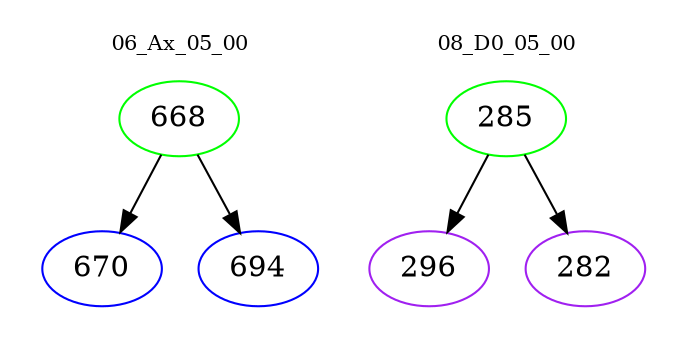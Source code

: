 digraph{
subgraph cluster_0 {
color = white
label = "06_Ax_05_00";
fontsize=10;
T0_668 [label="668", color="green"]
T0_668 -> T0_670 [color="black"]
T0_670 [label="670", color="blue"]
T0_668 -> T0_694 [color="black"]
T0_694 [label="694", color="blue"]
}
subgraph cluster_1 {
color = white
label = "08_D0_05_00";
fontsize=10;
T1_285 [label="285", color="green"]
T1_285 -> T1_296 [color="black"]
T1_296 [label="296", color="purple"]
T1_285 -> T1_282 [color="black"]
T1_282 [label="282", color="purple"]
}
}
